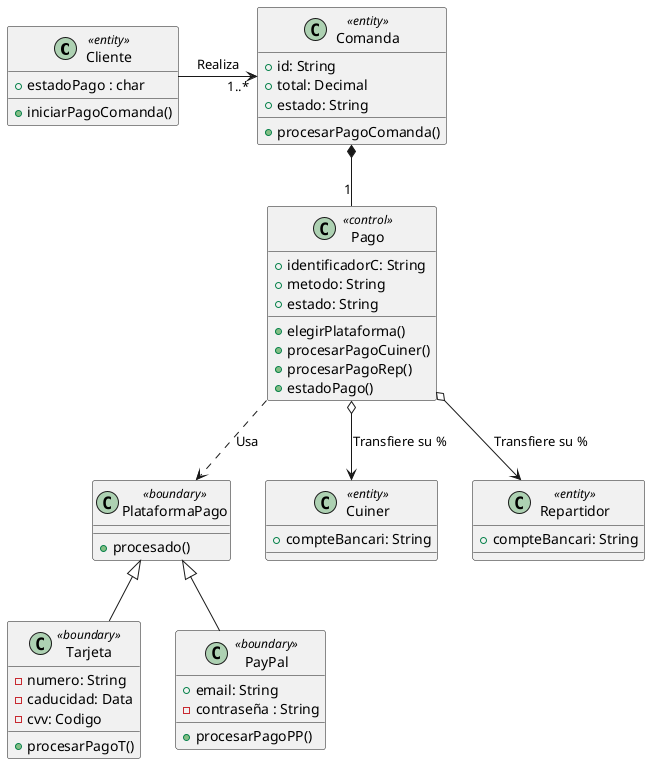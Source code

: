 @startuml

class Cliente <<entity>> {
  + estadoPago : char
  + iniciarPagoComanda()
}

class Comanda <<entity>> {
  + id: String
  + total: Decimal
  + estado: String
  + procesarPagoComanda()
}

class Pago <<control>> {
  + identificadorC: String
  + metodo: String
  + estado: String
  + elegirPlataforma()
  + procesarPagoCuiner()
  + procesarPagoRep()
  + estadoPago()
  
}

class Cuiner <<entity>> {
  + compteBancari: String
}

class Repartidor <<entity>> {
  + compteBancari: String
}

class "Tarjeta" <<boundary>> {
  - numero: String
  - caducidad: Data
  - cvv: Codigo
  + procesarPagoT()
}

class PayPal <<boundary>> {
  + email: String
  - contraseña : String
  + procesarPagoPP()

}

class PlataformaPago <<boundary>> {
  + procesado()
 
}

Cliente -> "1..*" Comanda : "Realiza"

Comanda *-- "1" Pago 
Pago ..> PlataformaPago : "Usa" 

Pago o--> Cuiner : "Transfiere su %"
Pago o--> Repartidor : "Transfiere su %"

Tarjeta -up-|> PlataformaPago 
PayPal -up-|> PlataformaPago 

@enduml
